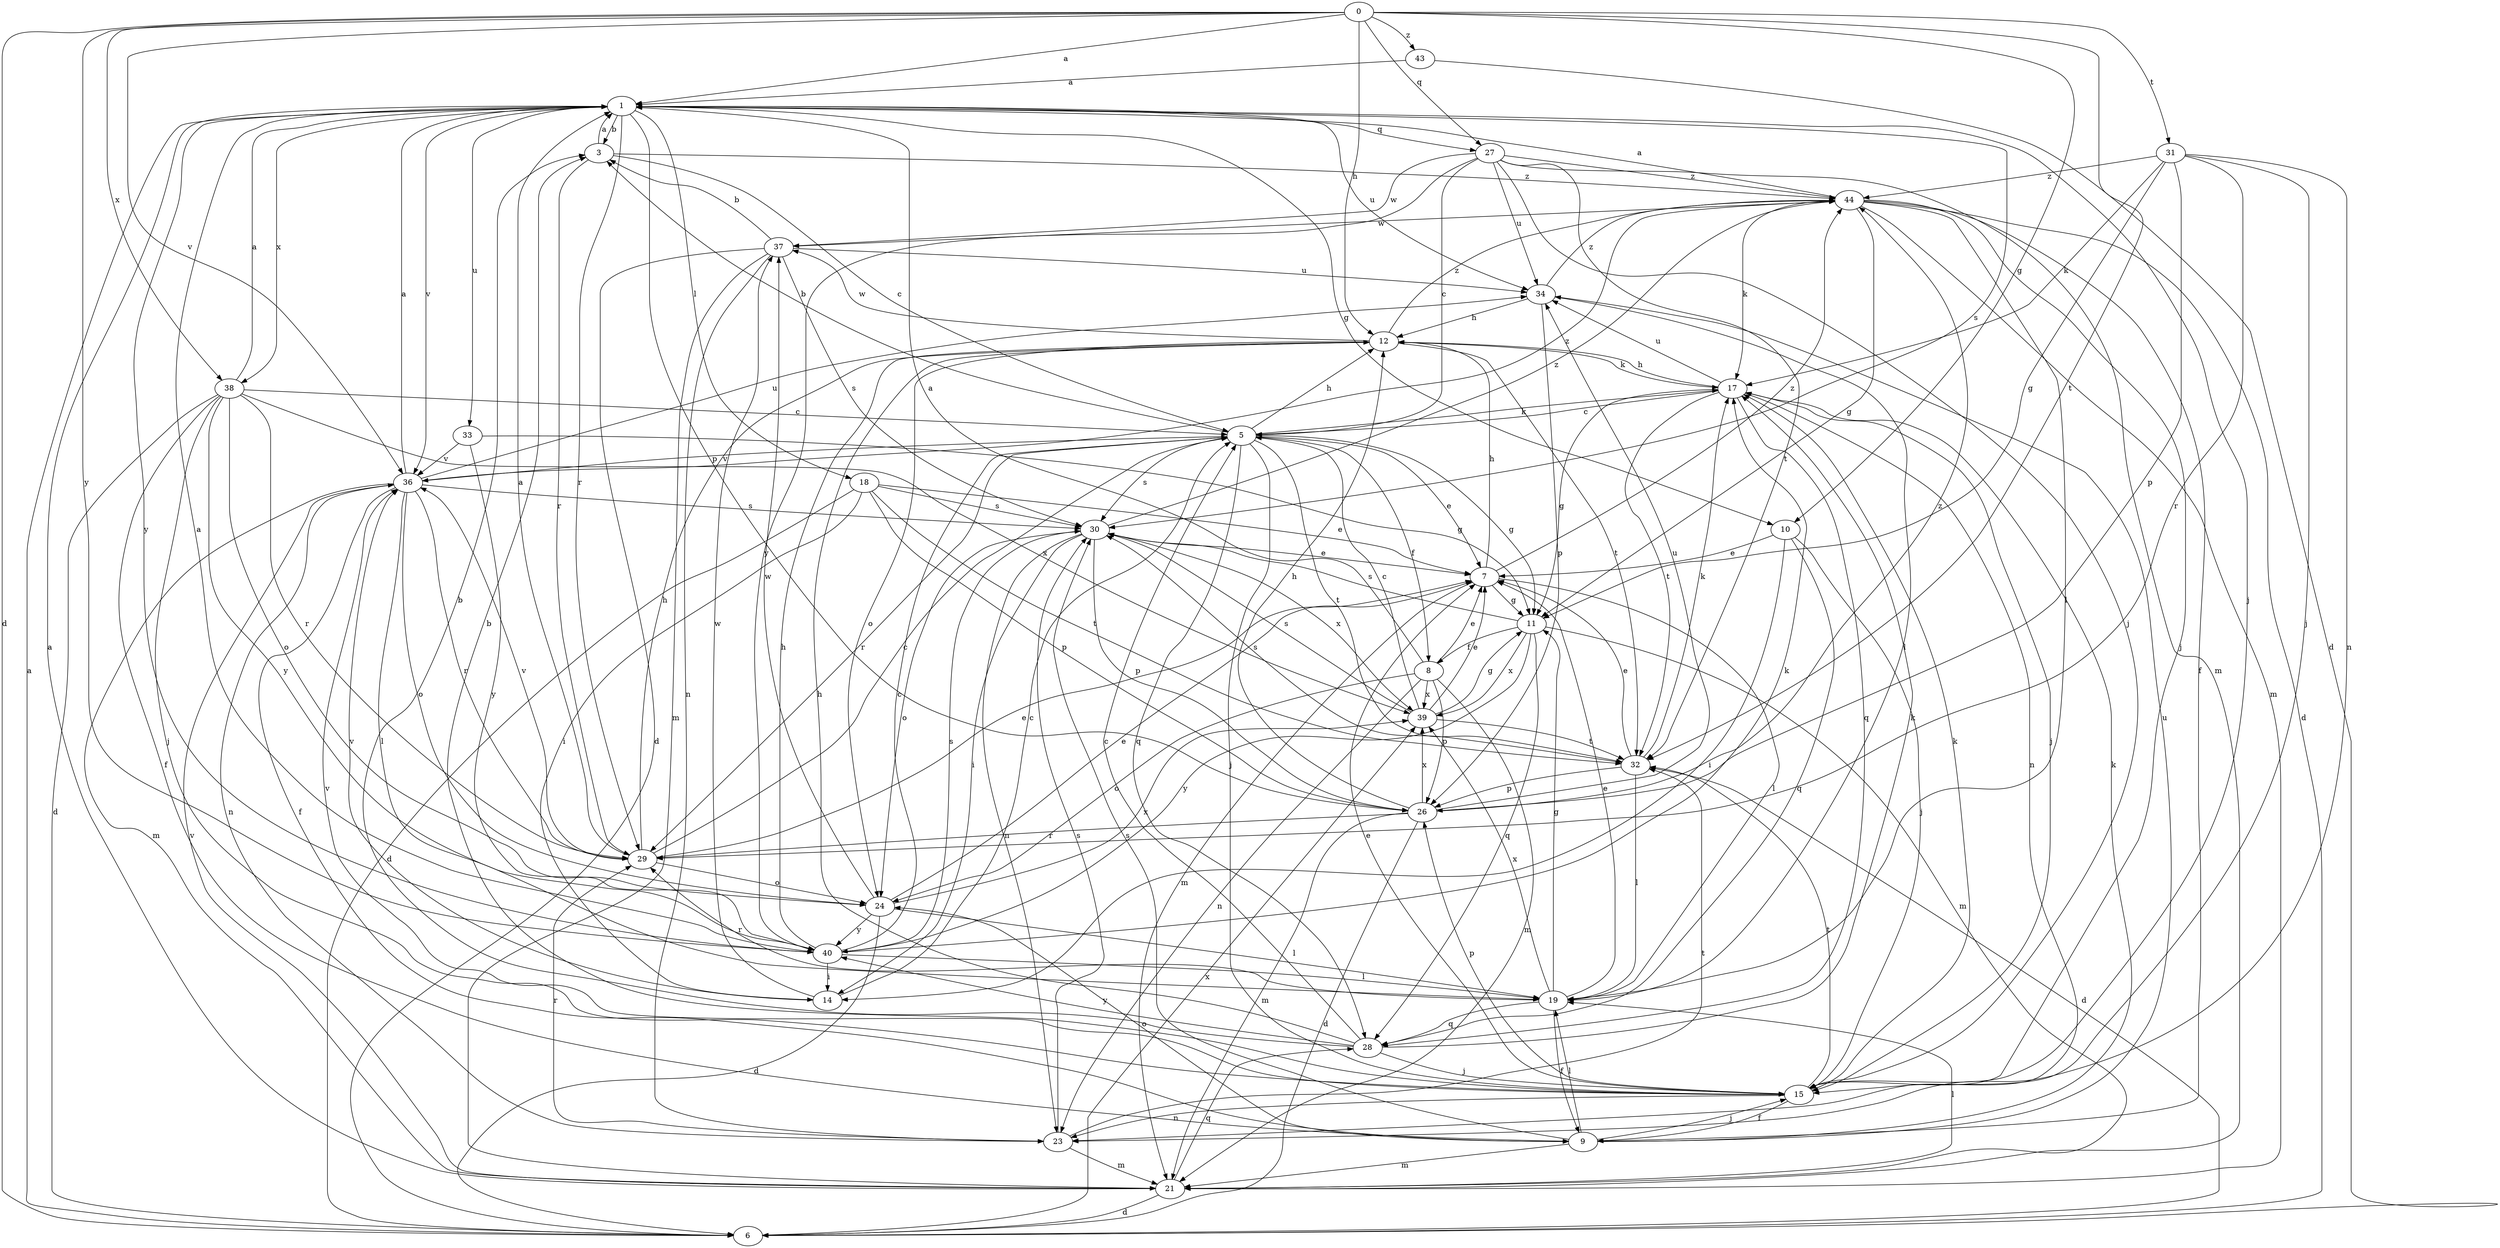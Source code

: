 strict digraph  {
0;
1;
3;
5;
6;
7;
8;
9;
10;
11;
12;
14;
15;
17;
18;
19;
21;
23;
24;
26;
27;
28;
29;
30;
31;
32;
33;
34;
36;
37;
38;
39;
40;
43;
44;
0 -> 1  [label=a];
0 -> 6  [label=d];
0 -> 10  [label=g];
0 -> 12  [label=h];
0 -> 27  [label=q];
0 -> 31  [label=t];
0 -> 32  [label=t];
0 -> 36  [label=v];
0 -> 38  [label=x];
0 -> 40  [label=y];
0 -> 43  [label=z];
1 -> 3  [label=b];
1 -> 10  [label=g];
1 -> 15  [label=j];
1 -> 18  [label=l];
1 -> 26  [label=p];
1 -> 27  [label=q];
1 -> 29  [label=r];
1 -> 30  [label=s];
1 -> 33  [label=u];
1 -> 34  [label=u];
1 -> 36  [label=v];
1 -> 38  [label=x];
1 -> 40  [label=y];
3 -> 1  [label=a];
3 -> 5  [label=c];
3 -> 29  [label=r];
3 -> 44  [label=z];
5 -> 3  [label=b];
5 -> 7  [label=e];
5 -> 8  [label=f];
5 -> 11  [label=g];
5 -> 12  [label=h];
5 -> 15  [label=j];
5 -> 17  [label=k];
5 -> 28  [label=q];
5 -> 29  [label=r];
5 -> 30  [label=s];
5 -> 32  [label=t];
5 -> 36  [label=v];
6 -> 1  [label=a];
6 -> 39  [label=x];
7 -> 11  [label=g];
7 -> 12  [label=h];
7 -> 19  [label=l];
7 -> 21  [label=m];
7 -> 44  [label=z];
8 -> 1  [label=a];
8 -> 7  [label=e];
8 -> 21  [label=m];
8 -> 23  [label=n];
8 -> 24  [label=o];
8 -> 26  [label=p];
8 -> 39  [label=x];
9 -> 15  [label=j];
9 -> 17  [label=k];
9 -> 19  [label=l];
9 -> 21  [label=m];
9 -> 24  [label=o];
9 -> 30  [label=s];
9 -> 34  [label=u];
10 -> 7  [label=e];
10 -> 14  [label=i];
10 -> 15  [label=j];
10 -> 28  [label=q];
11 -> 8  [label=f];
11 -> 21  [label=m];
11 -> 28  [label=q];
11 -> 30  [label=s];
11 -> 39  [label=x];
11 -> 40  [label=y];
12 -> 17  [label=k];
12 -> 24  [label=o];
12 -> 32  [label=t];
12 -> 37  [label=w];
12 -> 44  [label=z];
14 -> 5  [label=c];
14 -> 36  [label=v];
14 -> 37  [label=w];
15 -> 3  [label=b];
15 -> 7  [label=e];
15 -> 9  [label=f];
15 -> 17  [label=k];
15 -> 23  [label=n];
15 -> 26  [label=p];
15 -> 32  [label=t];
15 -> 36  [label=v];
17 -> 5  [label=c];
17 -> 11  [label=g];
17 -> 12  [label=h];
17 -> 15  [label=j];
17 -> 23  [label=n];
17 -> 28  [label=q];
17 -> 32  [label=t];
17 -> 34  [label=u];
18 -> 6  [label=d];
18 -> 7  [label=e];
18 -> 14  [label=i];
18 -> 26  [label=p];
18 -> 30  [label=s];
18 -> 32  [label=t];
19 -> 7  [label=e];
19 -> 9  [label=f];
19 -> 11  [label=g];
19 -> 28  [label=q];
19 -> 29  [label=r];
19 -> 39  [label=x];
21 -> 1  [label=a];
21 -> 6  [label=d];
21 -> 19  [label=l];
21 -> 28  [label=q];
21 -> 36  [label=v];
23 -> 21  [label=m];
23 -> 29  [label=r];
23 -> 30  [label=s];
23 -> 32  [label=t];
24 -> 6  [label=d];
24 -> 7  [label=e];
24 -> 19  [label=l];
24 -> 37  [label=w];
24 -> 39  [label=x];
24 -> 40  [label=y];
26 -> 6  [label=d];
26 -> 12  [label=h];
26 -> 21  [label=m];
26 -> 29  [label=r];
26 -> 34  [label=u];
26 -> 39  [label=x];
26 -> 44  [label=z];
27 -> 5  [label=c];
27 -> 15  [label=j];
27 -> 21  [label=m];
27 -> 32  [label=t];
27 -> 34  [label=u];
27 -> 37  [label=w];
27 -> 40  [label=y];
27 -> 44  [label=z];
28 -> 3  [label=b];
28 -> 5  [label=c];
28 -> 12  [label=h];
28 -> 15  [label=j];
28 -> 17  [label=k];
28 -> 40  [label=y];
29 -> 1  [label=a];
29 -> 5  [label=c];
29 -> 7  [label=e];
29 -> 12  [label=h];
29 -> 24  [label=o];
29 -> 36  [label=v];
30 -> 7  [label=e];
30 -> 14  [label=i];
30 -> 23  [label=n];
30 -> 24  [label=o];
30 -> 26  [label=p];
30 -> 39  [label=x];
30 -> 44  [label=z];
31 -> 11  [label=g];
31 -> 15  [label=j];
31 -> 17  [label=k];
31 -> 23  [label=n];
31 -> 26  [label=p];
31 -> 29  [label=r];
31 -> 44  [label=z];
32 -> 6  [label=d];
32 -> 7  [label=e];
32 -> 17  [label=k];
32 -> 19  [label=l];
32 -> 26  [label=p];
32 -> 30  [label=s];
33 -> 11  [label=g];
33 -> 36  [label=v];
33 -> 40  [label=y];
34 -> 12  [label=h];
34 -> 19  [label=l];
34 -> 26  [label=p];
34 -> 44  [label=z];
36 -> 1  [label=a];
36 -> 9  [label=f];
36 -> 19  [label=l];
36 -> 21  [label=m];
36 -> 23  [label=n];
36 -> 24  [label=o];
36 -> 29  [label=r];
36 -> 30  [label=s];
36 -> 34  [label=u];
36 -> 44  [label=z];
37 -> 3  [label=b];
37 -> 6  [label=d];
37 -> 21  [label=m];
37 -> 23  [label=n];
37 -> 30  [label=s];
37 -> 34  [label=u];
38 -> 1  [label=a];
38 -> 5  [label=c];
38 -> 6  [label=d];
38 -> 9  [label=f];
38 -> 15  [label=j];
38 -> 24  [label=o];
38 -> 29  [label=r];
38 -> 39  [label=x];
38 -> 40  [label=y];
39 -> 5  [label=c];
39 -> 7  [label=e];
39 -> 11  [label=g];
39 -> 30  [label=s];
39 -> 32  [label=t];
40 -> 1  [label=a];
40 -> 5  [label=c];
40 -> 12  [label=h];
40 -> 14  [label=i];
40 -> 17  [label=k];
40 -> 19  [label=l];
40 -> 30  [label=s];
43 -> 1  [label=a];
43 -> 6  [label=d];
44 -> 1  [label=a];
44 -> 6  [label=d];
44 -> 9  [label=f];
44 -> 11  [label=g];
44 -> 15  [label=j];
44 -> 17  [label=k];
44 -> 19  [label=l];
44 -> 21  [label=m];
44 -> 37  [label=w];
}
